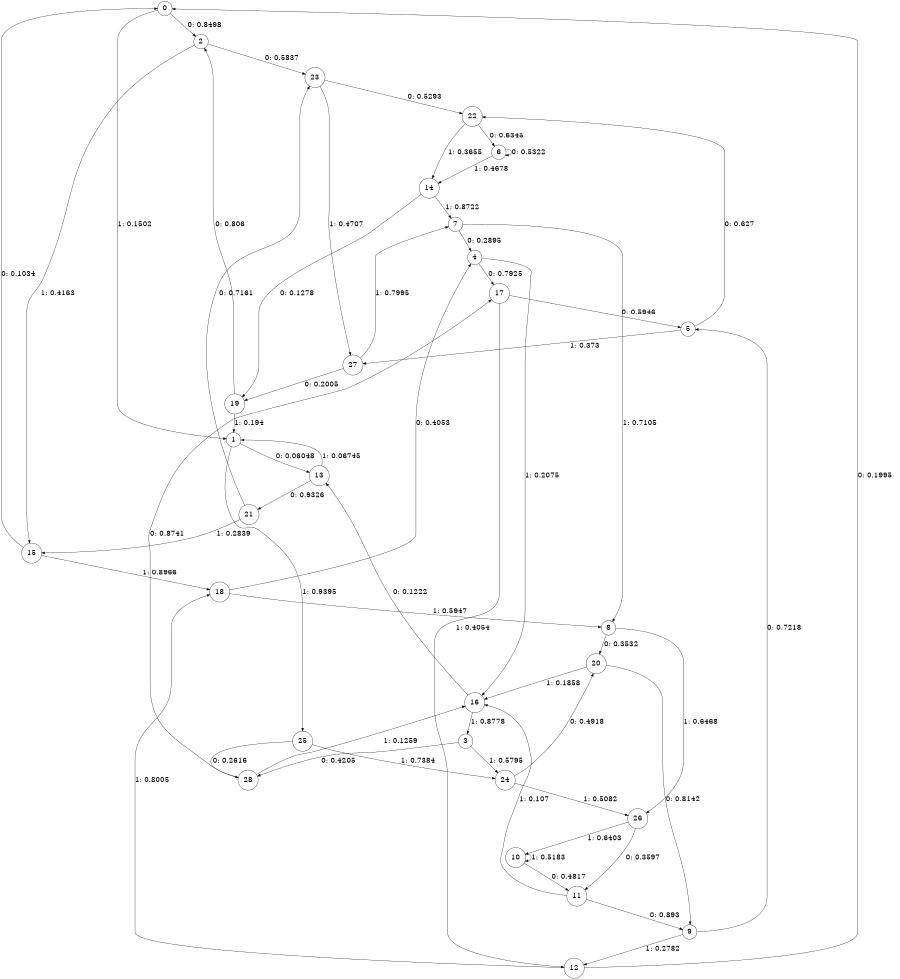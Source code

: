 digraph "ch35randomL5" {
size = "6,8.5";
ratio = "fill";
node [shape = circle];
node [fontsize = 24];
edge [fontsize = 24];
0 -> 2 [label = "0: 0.8498   "];
0 -> 1 [label = "1: 0.1502   "];
1 -> 13 [label = "0: 0.06048  "];
1 -> 25 [label = "1: 0.9395   "];
2 -> 23 [label = "0: 0.5837   "];
2 -> 15 [label = "1: 0.4163   "];
3 -> 28 [label = "0: 0.4205   "];
3 -> 24 [label = "1: 0.5795   "];
4 -> 17 [label = "0: 0.7925   "];
4 -> 16 [label = "1: 0.2075   "];
5 -> 22 [label = "0: 0.627    "];
5 -> 27 [label = "1: 0.373    "];
6 -> 6 [label = "0: 0.5322   "];
6 -> 14 [label = "1: 0.4678   "];
7 -> 4 [label = "0: 0.2895   "];
7 -> 8 [label = "1: 0.7105   "];
8 -> 20 [label = "0: 0.3532   "];
8 -> 26 [label = "1: 0.6468   "];
9 -> 5 [label = "0: 0.7218   "];
9 -> 12 [label = "1: 0.2782   "];
10 -> 11 [label = "0: 0.4817   "];
10 -> 10 [label = "1: 0.5183   "];
11 -> 9 [label = "0: 0.893    "];
11 -> 16 [label = "1: 0.107    "];
12 -> 0 [label = "0: 0.1995   "];
12 -> 18 [label = "1: 0.8005   "];
13 -> 21 [label = "0: 0.9326   "];
13 -> 1 [label = "1: 0.06745  "];
14 -> 19 [label = "0: 0.1278   "];
14 -> 7 [label = "1: 0.8722   "];
15 -> 0 [label = "0: 0.1034   "];
15 -> 18 [label = "1: 0.8966   "];
16 -> 13 [label = "0: 0.1222   "];
16 -> 3 [label = "1: 0.8778   "];
17 -> 5 [label = "0: 0.5946   "];
17 -> 12 [label = "1: 0.4054   "];
18 -> 4 [label = "0: 0.4053   "];
18 -> 8 [label = "1: 0.5947   "];
19 -> 2 [label = "0: 0.806    "];
19 -> 1 [label = "1: 0.194    "];
20 -> 9 [label = "0: 0.8142   "];
20 -> 16 [label = "1: 0.1858   "];
21 -> 23 [label = "0: 0.7161   "];
21 -> 15 [label = "1: 0.2839   "];
22 -> 6 [label = "0: 0.6345   "];
22 -> 14 [label = "1: 0.3655   "];
23 -> 22 [label = "0: 0.5293   "];
23 -> 27 [label = "1: 0.4707   "];
24 -> 20 [label = "0: 0.4918   "];
24 -> 26 [label = "1: 0.5082   "];
25 -> 28 [label = "0: 0.2616   "];
25 -> 24 [label = "1: 0.7384   "];
26 -> 11 [label = "0: 0.3597   "];
26 -> 10 [label = "1: 0.6403   "];
27 -> 19 [label = "0: 0.2005   "];
27 -> 7 [label = "1: 0.7995   "];
28 -> 17 [label = "0: 0.8741   "];
28 -> 16 [label = "1: 0.1259   "];
}